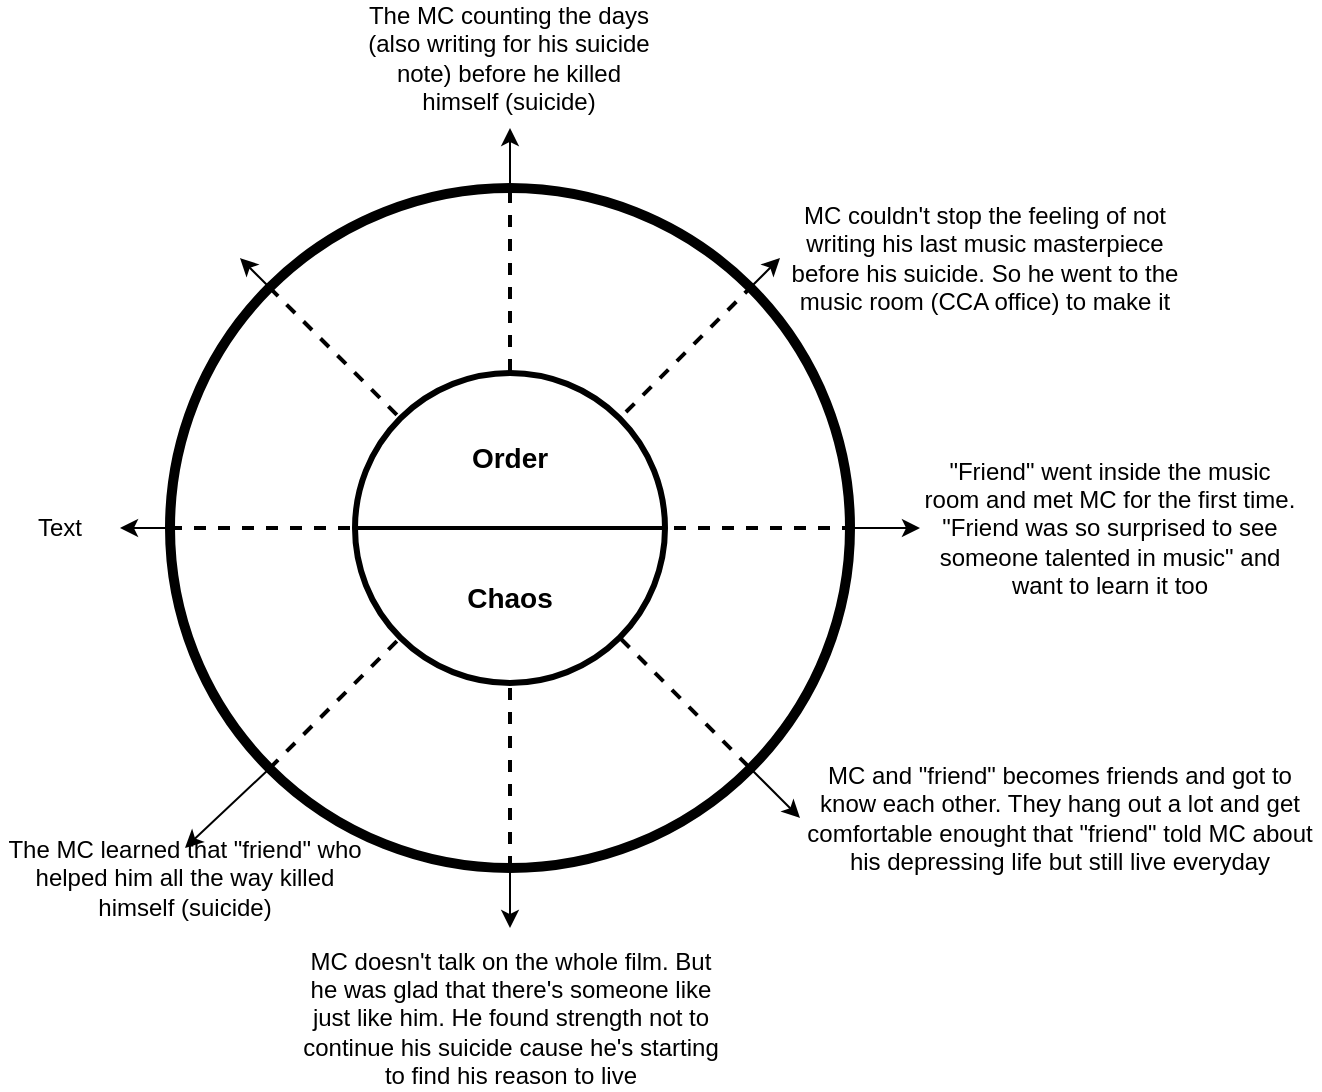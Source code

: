 <mxfile version="23.1.2" type="github">
  <diagram name="Page-1" id="F6FvMuk_GGfBqWFGp6J_">
    <mxGraphModel dx="1035" dy="551" grid="1" gridSize="10" guides="1" tooltips="1" connect="1" arrows="1" fold="1" page="1" pageScale="1" pageWidth="850" pageHeight="1100" math="0" shadow="0">
      <root>
        <mxCell id="0" />
        <mxCell id="1" parent="0" />
        <mxCell id="w_lx0QqISuTyVwa-e9GD-73" style="edgeStyle=orthogonalEdgeStyle;rounded=0;orthogonalLoop=1;jettySize=auto;html=1;" edge="1" parent="1" source="w_lx0QqISuTyVwa-e9GD-1">
          <mxGeometry relative="1" as="geometry">
            <mxPoint x="425" y="350" as="targetPoint" />
          </mxGeometry>
        </mxCell>
        <mxCell id="w_lx0QqISuTyVwa-e9GD-78" style="edgeStyle=orthogonalEdgeStyle;rounded=0;orthogonalLoop=1;jettySize=auto;html=1;exitX=0.5;exitY=1;exitDx=0;exitDy=0;" edge="1" parent="1" source="w_lx0QqISuTyVwa-e9GD-1">
          <mxGeometry relative="1" as="geometry">
            <mxPoint x="425" y="750" as="targetPoint" />
          </mxGeometry>
        </mxCell>
        <mxCell id="w_lx0QqISuTyVwa-e9GD-1" value="" style="ellipse;whiteSpace=wrap;html=1;aspect=fixed;strokeWidth=5;" vertex="1" parent="1">
          <mxGeometry x="255" y="380" width="340" height="340" as="geometry" />
        </mxCell>
        <mxCell id="w_lx0QqISuTyVwa-e9GD-21" value="" style="endArrow=none;html=1;rounded=0;entryX=0.5;entryY=0;entryDx=0;entryDy=0;exitX=0.5;exitY=1;exitDx=0;exitDy=0;dashed=1;strokeWidth=2;" edge="1" parent="1" source="w_lx0QqISuTyVwa-e9GD-25" target="w_lx0QqISuTyVwa-e9GD-1">
          <mxGeometry width="50" height="50" relative="1" as="geometry">
            <mxPoint x="445" y="630" as="sourcePoint" />
            <mxPoint x="495" y="580" as="targetPoint" />
          </mxGeometry>
        </mxCell>
        <mxCell id="w_lx0QqISuTyVwa-e9GD-22" value="" style="endArrow=none;html=1;rounded=0;entryX=1;entryY=0.5;entryDx=0;entryDy=0;exitX=0;exitY=0.5;exitDx=0;exitDy=0;dashed=1;strokeWidth=2;" edge="1" parent="1" source="w_lx0QqISuTyVwa-e9GD-1" target="w_lx0QqISuTyVwa-e9GD-1">
          <mxGeometry width="50" height="50" relative="1" as="geometry">
            <mxPoint x="435" y="730" as="sourcePoint" />
            <mxPoint x="435" y="390" as="targetPoint" />
          </mxGeometry>
        </mxCell>
        <mxCell id="w_lx0QqISuTyVwa-e9GD-23" value="" style="endArrow=none;html=1;rounded=0;entryX=1;entryY=0;entryDx=0;entryDy=0;exitX=0;exitY=1;exitDx=0;exitDy=0;dashed=1;strokeWidth=2;" edge="1" parent="1" source="w_lx0QqISuTyVwa-e9GD-1" target="w_lx0QqISuTyVwa-e9GD-1">
          <mxGeometry width="50" height="50" relative="1" as="geometry">
            <mxPoint x="265" y="560" as="sourcePoint" />
            <mxPoint x="605" y="560" as="targetPoint" />
          </mxGeometry>
        </mxCell>
        <mxCell id="w_lx0QqISuTyVwa-e9GD-24" value="" style="endArrow=none;html=1;rounded=0;entryX=1;entryY=1;entryDx=0;entryDy=0;exitX=0;exitY=0;exitDx=0;exitDy=0;dashed=1;strokeWidth=2;" edge="1" parent="1" source="w_lx0QqISuTyVwa-e9GD-25" target="w_lx0QqISuTyVwa-e9GD-1">
          <mxGeometry width="50" height="50" relative="1" as="geometry">
            <mxPoint x="315" y="680" as="sourcePoint" />
            <mxPoint x="555" y="440" as="targetPoint" />
          </mxGeometry>
        </mxCell>
        <mxCell id="w_lx0QqISuTyVwa-e9GD-26" value="" style="endArrow=none;html=1;rounded=0;entryX=0.5;entryY=0;entryDx=0;entryDy=0;exitX=0.5;exitY=1;exitDx=0;exitDy=0;dashed=1;strokeWidth=2;" edge="1" parent="1" source="w_lx0QqISuTyVwa-e9GD-1" target="w_lx0QqISuTyVwa-e9GD-25">
          <mxGeometry width="50" height="50" relative="1" as="geometry">
            <mxPoint x="425" y="720" as="sourcePoint" />
            <mxPoint x="425" y="380" as="targetPoint" />
          </mxGeometry>
        </mxCell>
        <mxCell id="w_lx0QqISuTyVwa-e9GD-27" value="" style="endArrow=none;html=1;rounded=0;entryX=1;entryY=1;entryDx=0;entryDy=0;exitX=0;exitY=0;exitDx=0;exitDy=0;dashed=1;strokeWidth=2;" edge="1" parent="1" source="w_lx0QqISuTyVwa-e9GD-1" target="w_lx0QqISuTyVwa-e9GD-25">
          <mxGeometry width="50" height="50" relative="1" as="geometry">
            <mxPoint x="305" y="430" as="sourcePoint" />
            <mxPoint x="545" y="670" as="targetPoint" />
          </mxGeometry>
        </mxCell>
        <mxCell id="w_lx0QqISuTyVwa-e9GD-25" value="" style="ellipse;whiteSpace=wrap;html=1;aspect=fixed;strokeWidth=3;" vertex="1" parent="1">
          <mxGeometry x="347.5" y="472.5" width="155" height="155" as="geometry" />
        </mxCell>
        <mxCell id="w_lx0QqISuTyVwa-e9GD-28" value="" style="endArrow=none;html=1;rounded=0;exitX=0;exitY=0.5;exitDx=0;exitDy=0;entryX=1;entryY=0.5;entryDx=0;entryDy=0;strokeWidth=2;" edge="1" parent="1" source="w_lx0QqISuTyVwa-e9GD-25" target="w_lx0QqISuTyVwa-e9GD-25">
          <mxGeometry width="50" height="50" relative="1" as="geometry">
            <mxPoint x="475" y="570" as="sourcePoint" />
            <mxPoint x="525" y="520" as="targetPoint" />
          </mxGeometry>
        </mxCell>
        <mxCell id="w_lx0QqISuTyVwa-e9GD-31" value="&lt;font style=&quot;font-size: 14px;&quot;&gt;&lt;b&gt;Order&lt;/b&gt;&lt;/font&gt;" style="text;html=1;strokeColor=none;fillColor=none;align=center;verticalAlign=middle;whiteSpace=wrap;rounded=0;" vertex="1" parent="1">
          <mxGeometry x="395" y="500" width="60" height="30" as="geometry" />
        </mxCell>
        <mxCell id="w_lx0QqISuTyVwa-e9GD-32" value="&lt;font style=&quot;font-size: 14px;&quot;&gt;&lt;b&gt;Chaos&lt;/b&gt;&lt;/font&gt;" style="text;html=1;strokeColor=none;fillColor=none;align=center;verticalAlign=middle;whiteSpace=wrap;rounded=0;" vertex="1" parent="1">
          <mxGeometry x="395" y="570" width="60" height="30" as="geometry" />
        </mxCell>
        <mxCell id="w_lx0QqISuTyVwa-e9GD-51" value="MC couldn&#39;t stop the feeling of not writing his last music masterpiece before his suicide. So he went to the music room (CCA office) to make it" style="text;html=1;strokeColor=none;fillColor=none;align=center;verticalAlign=middle;whiteSpace=wrap;rounded=0;" vertex="1" parent="1">
          <mxGeometry x="560" y="400" width="205" height="30" as="geometry" />
        </mxCell>
        <mxCell id="w_lx0QqISuTyVwa-e9GD-44" value="The MC counting the days (also writing for his suicide note) before he killed himself (suicide)" style="text;html=1;strokeColor=none;fillColor=none;align=center;verticalAlign=middle;whiteSpace=wrap;rounded=0;" vertex="1" parent="1">
          <mxGeometry x="347" y="300" width="155" height="30" as="geometry" />
        </mxCell>
        <mxCell id="w_lx0QqISuTyVwa-e9GD-53" value="&quot;Friend&quot; went inside the music room and met MC for the first time. &quot;Friend was so surprised to see someone talented in music&quot; and want to learn it too" style="text;html=1;strokeColor=none;fillColor=none;align=center;verticalAlign=middle;whiteSpace=wrap;rounded=0;" vertex="1" parent="1">
          <mxGeometry x="630" y="535" width="190" height="30" as="geometry" />
        </mxCell>
        <mxCell id="w_lx0QqISuTyVwa-e9GD-54" value="" style="endArrow=classic;html=1;rounded=0;entryX=0;entryY=0.5;entryDx=0;entryDy=0;exitX=1;exitY=0.5;exitDx=0;exitDy=0;" edge="1" parent="1" source="w_lx0QqISuTyVwa-e9GD-1" target="w_lx0QqISuTyVwa-e9GD-53">
          <mxGeometry width="50" height="50" relative="1" as="geometry">
            <mxPoint x="590" y="580" as="sourcePoint" />
            <mxPoint x="640" y="530" as="targetPoint" />
          </mxGeometry>
        </mxCell>
        <mxCell id="w_lx0QqISuTyVwa-e9GD-55" value="MC and &quot;friend&quot; becomes friends and got to know each other. They hang out a lot and get comfortable enought that &quot;friend&quot; told MC about his depressing life but still live everyday" style="text;html=1;strokeColor=none;fillColor=none;align=center;verticalAlign=middle;whiteSpace=wrap;rounded=0;" vertex="1" parent="1">
          <mxGeometry x="570" y="680" width="260" height="30" as="geometry" />
        </mxCell>
        <mxCell id="w_lx0QqISuTyVwa-e9GD-56" value="" style="endArrow=classic;html=1;rounded=0;entryX=0;entryY=0.5;entryDx=0;entryDy=0;exitX=1;exitY=1;exitDx=0;exitDy=0;" edge="1" parent="1" source="w_lx0QqISuTyVwa-e9GD-1" target="w_lx0QqISuTyVwa-e9GD-55">
          <mxGeometry width="50" height="50" relative="1" as="geometry">
            <mxPoint x="580" y="690" as="sourcePoint" />
            <mxPoint x="630" y="640" as="targetPoint" />
          </mxGeometry>
        </mxCell>
        <mxCell id="w_lx0QqISuTyVwa-e9GD-57" value="MC doesn&#39;t talk on the whole film. But he was glad that there&#39;s someone like just like him. He found strength not to continue his suicide cause he&#39;s starting to find his reason to live&lt;br&gt;" style="text;html=1;strokeColor=none;fillColor=none;align=center;verticalAlign=middle;whiteSpace=wrap;rounded=0;" vertex="1" parent="1">
          <mxGeometry x="318" y="780" width="215" height="30" as="geometry" />
        </mxCell>
        <mxCell id="w_lx0QqISuTyVwa-e9GD-59" value="The MC learned that &quot;friend&quot; who helped him all the way killed himself (suicide)" style="text;html=1;strokeColor=none;fillColor=none;align=center;verticalAlign=middle;whiteSpace=wrap;rounded=0;" vertex="1" parent="1">
          <mxGeometry x="170" y="710" width="185" height="30" as="geometry" />
        </mxCell>
        <mxCell id="w_lx0QqISuTyVwa-e9GD-60" value="" style="endArrow=classic;html=1;rounded=0;entryX=0.5;entryY=0;entryDx=0;entryDy=0;exitX=0;exitY=1;exitDx=0;exitDy=0;" edge="1" parent="1" source="w_lx0QqISuTyVwa-e9GD-1" target="w_lx0QqISuTyVwa-e9GD-59">
          <mxGeometry width="50" height="50" relative="1" as="geometry">
            <mxPoint x="290" y="720" as="sourcePoint" />
            <mxPoint x="340" y="670" as="targetPoint" />
          </mxGeometry>
        </mxCell>
        <mxCell id="w_lx0QqISuTyVwa-e9GD-61" value="Text" style="text;html=1;strokeColor=none;fillColor=none;align=center;verticalAlign=middle;whiteSpace=wrap;rounded=0;" vertex="1" parent="1">
          <mxGeometry x="170" y="535" width="60" height="30" as="geometry" />
        </mxCell>
        <mxCell id="w_lx0QqISuTyVwa-e9GD-62" value="" style="endArrow=classic;html=1;rounded=0;entryX=1;entryY=0.5;entryDx=0;entryDy=0;exitX=0;exitY=0.5;exitDx=0;exitDy=0;" edge="1" parent="1" source="w_lx0QqISuTyVwa-e9GD-1" target="w_lx0QqISuTyVwa-e9GD-61">
          <mxGeometry width="50" height="50" relative="1" as="geometry">
            <mxPoint x="290" y="540" as="sourcePoint" />
            <mxPoint x="340" y="490" as="targetPoint" />
          </mxGeometry>
        </mxCell>
        <mxCell id="w_lx0QqISuTyVwa-e9GD-65" value="" style="endArrow=classic;html=1;rounded=0;entryX=1;entryY=0.5;entryDx=0;entryDy=0;exitX=0;exitY=0;exitDx=0;exitDy=0;" edge="1" parent="1" source="w_lx0QqISuTyVwa-e9GD-1">
          <mxGeometry width="50" height="50" relative="1" as="geometry">
            <mxPoint x="240" y="460" as="sourcePoint" />
            <mxPoint x="290" y="415" as="targetPoint" />
          </mxGeometry>
        </mxCell>
        <mxCell id="w_lx0QqISuTyVwa-e9GD-74" value="" style="endArrow=classic;html=1;rounded=0;exitX=1;exitY=0;exitDx=0;exitDy=0;entryX=0;entryY=0.5;entryDx=0;entryDy=0;" edge="1" parent="1" source="w_lx0QqISuTyVwa-e9GD-1" target="w_lx0QqISuTyVwa-e9GD-51">
          <mxGeometry width="50" height="50" relative="1" as="geometry">
            <mxPoint x="500" y="430" as="sourcePoint" />
            <mxPoint x="550" y="380" as="targetPoint" />
          </mxGeometry>
        </mxCell>
      </root>
    </mxGraphModel>
  </diagram>
</mxfile>
